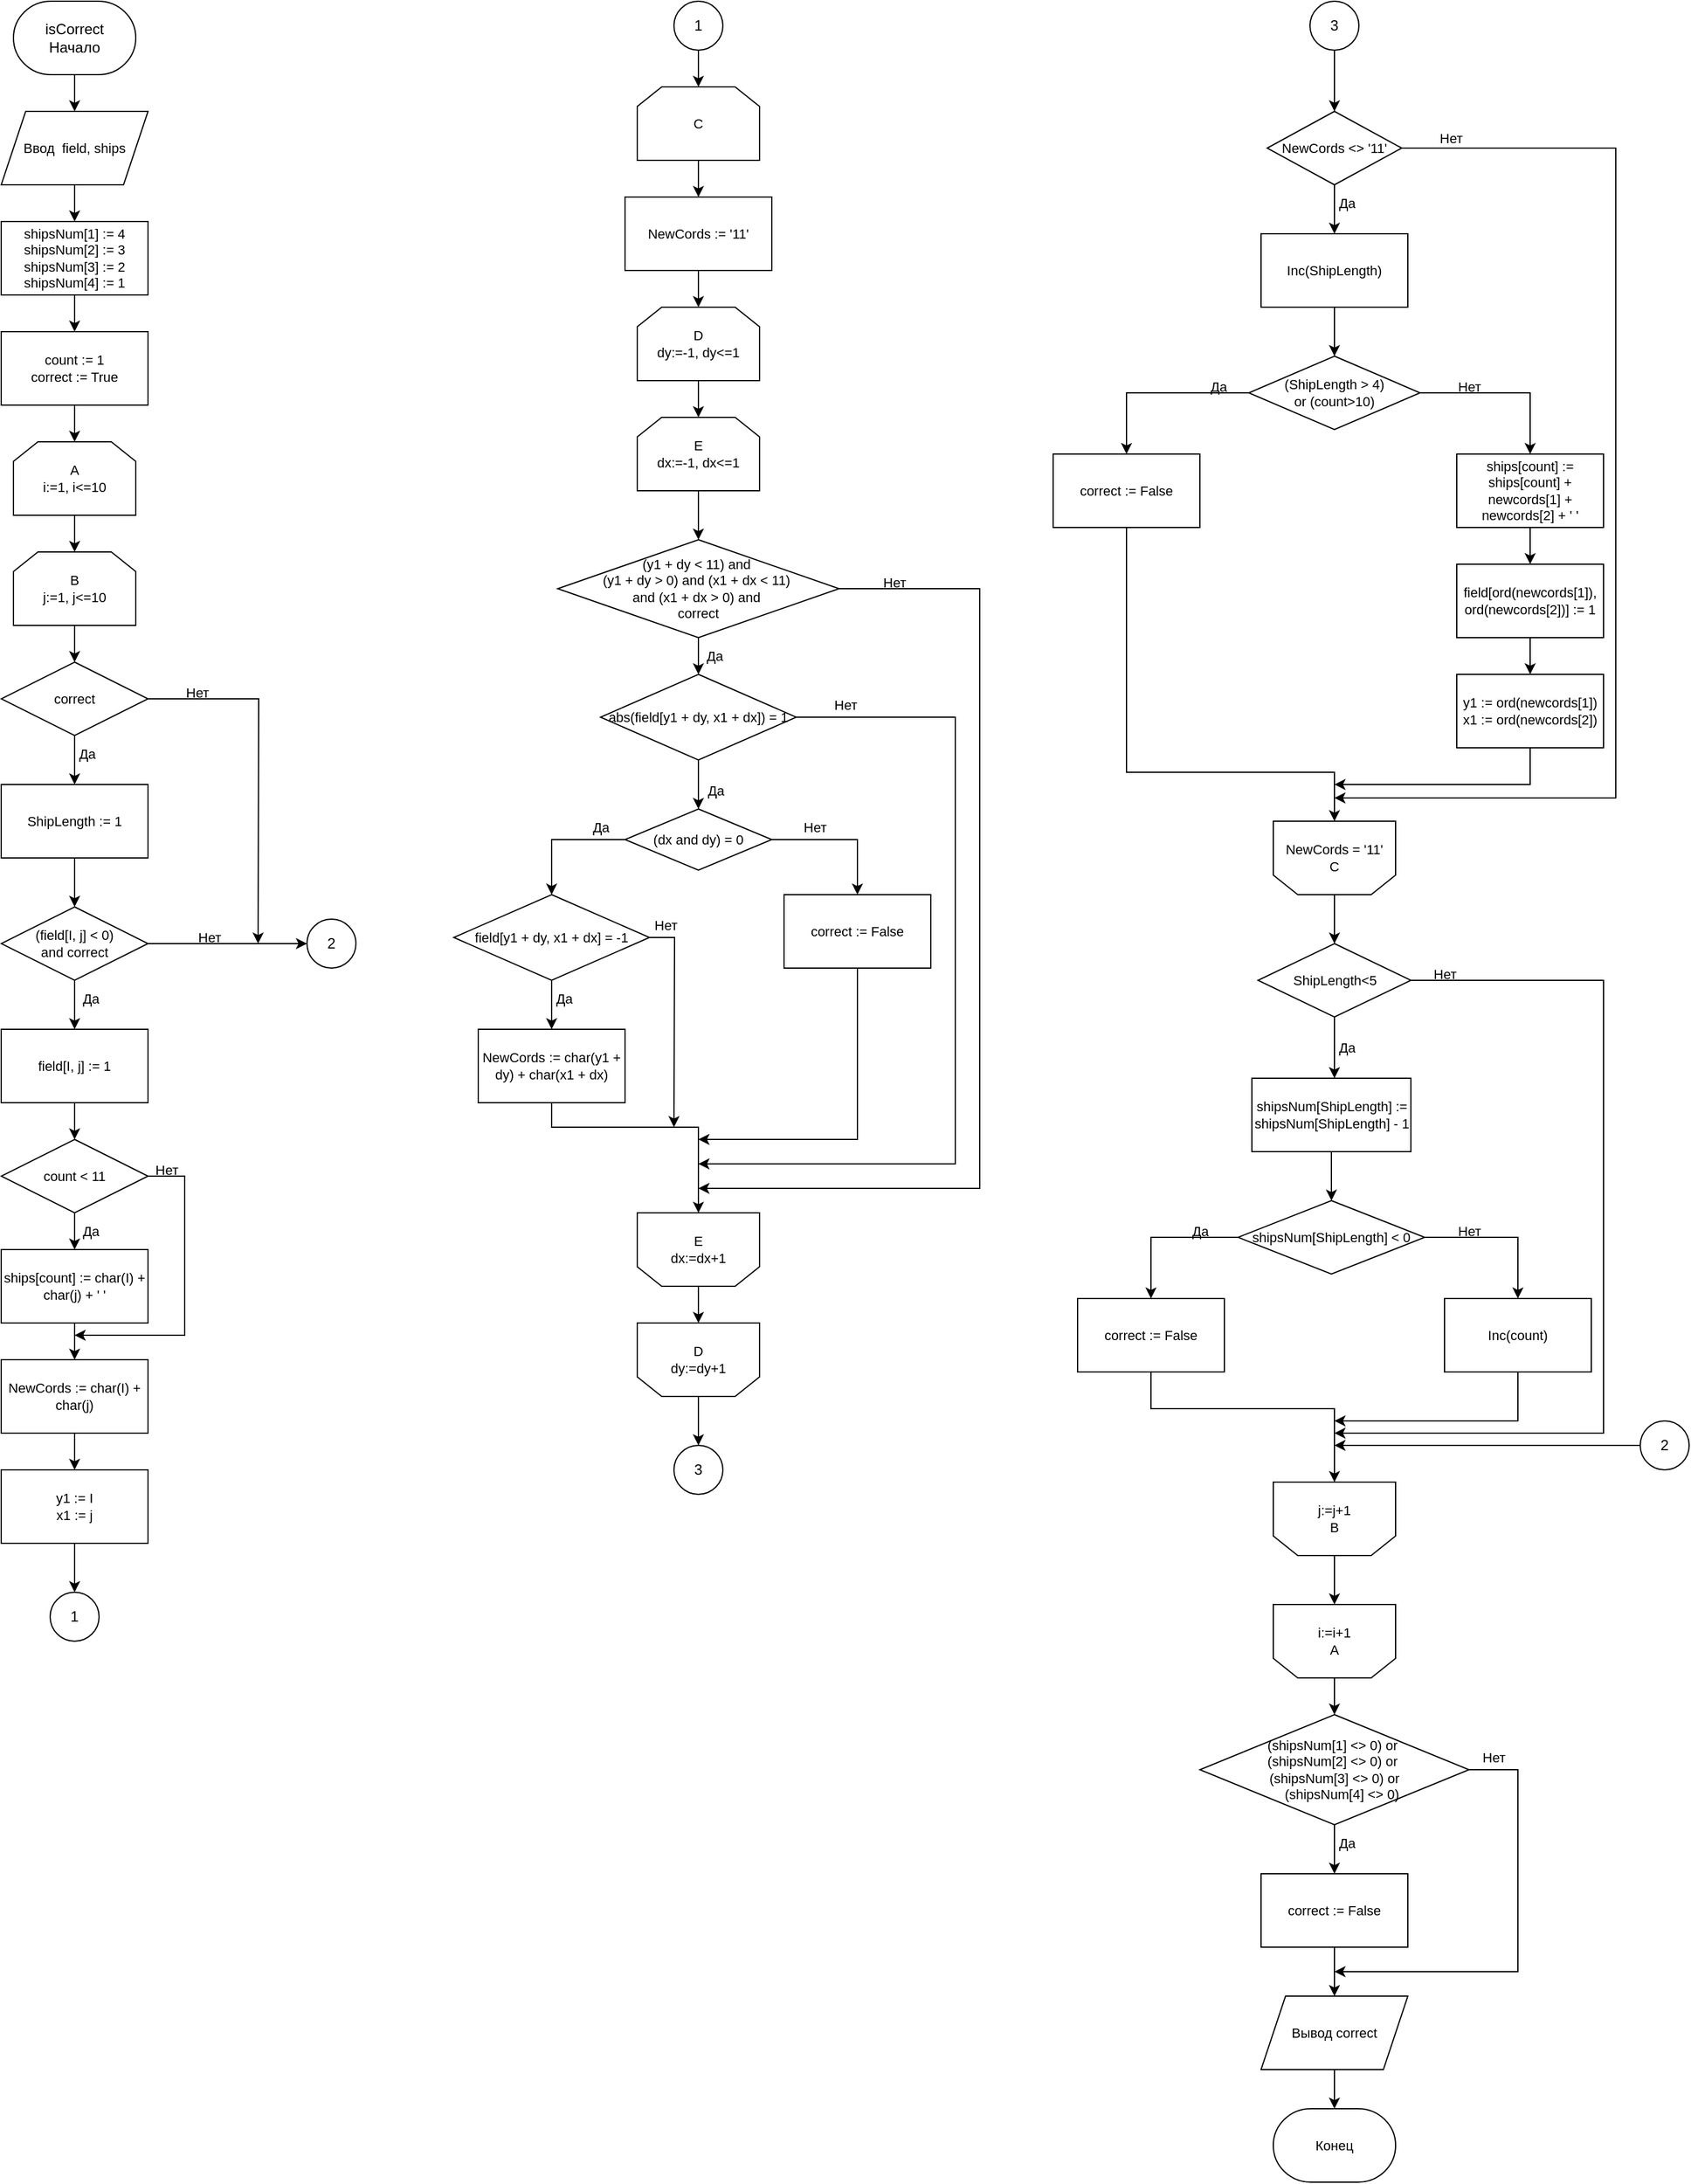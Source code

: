 <mxfile version="20.6.2" type="device"><diagram id="rBUm_t_RcMSByGAzGWJP" name="Страница 1"><mxGraphModel dx="2308" dy="886" grid="1" gridSize="10" guides="1" tooltips="1" connect="1" arrows="1" fold="1" page="1" pageScale="1" pageWidth="827" pageHeight="1169" math="0" shadow="0"><root><mxCell id="0"/><mxCell id="1" parent="0"/><mxCell id="q-svdwVFFW1tvi7sp0pU-3" value="" style="edgeStyle=orthogonalEdgeStyle;rounded=0;orthogonalLoop=1;jettySize=auto;html=1;fontSize=11;" parent="1" source="q-svdwVFFW1tvi7sp0pU-1" target="q-svdwVFFW1tvi7sp0pU-2" edge="1"><mxGeometry relative="1" as="geometry"/></mxCell><mxCell id="q-svdwVFFW1tvi7sp0pU-1" value="isCorrect&lt;br&gt;Начало" style="strokeWidth=1;html=1;shape=mxgraph.flowchart.terminator;whiteSpace=wrap;" parent="1" vertex="1"><mxGeometry x="-100" y="40" width="100" height="60" as="geometry"/></mxCell><mxCell id="q-svdwVFFW1tvi7sp0pU-5" value="" style="edgeStyle=orthogonalEdgeStyle;rounded=0;orthogonalLoop=1;jettySize=auto;html=1;fontSize=11;" parent="1" source="q-svdwVFFW1tvi7sp0pU-2" target="q-svdwVFFW1tvi7sp0pU-4" edge="1"><mxGeometry relative="1" as="geometry"/></mxCell><mxCell id="q-svdwVFFW1tvi7sp0pU-2" value="Ввод&amp;nbsp; field, ships" style="shape=parallelogram;perimeter=parallelogramPerimeter;whiteSpace=wrap;html=1;fixedSize=1;strokeWidth=1;fontSize=11;" parent="1" vertex="1"><mxGeometry x="-110" y="130" width="120" height="60" as="geometry"/></mxCell><mxCell id="q-svdwVFFW1tvi7sp0pU-7" value="" style="edgeStyle=orthogonalEdgeStyle;rounded=0;orthogonalLoop=1;jettySize=auto;html=1;fontSize=11;" parent="1" source="q-svdwVFFW1tvi7sp0pU-4" target="q-svdwVFFW1tvi7sp0pU-6" edge="1"><mxGeometry relative="1" as="geometry"/></mxCell><mxCell id="q-svdwVFFW1tvi7sp0pU-4" value="&lt;div&gt;shipsNum[1] := 4&lt;/div&gt;&lt;div&gt;&lt;span style=&quot;background-color: initial;&quot;&gt;shipsNum[2] := 3&lt;/span&gt;&lt;/div&gt;&lt;div&gt;&lt;span style=&quot;background-color: initial;&quot;&gt;shipsNum[3] := 2&lt;/span&gt;&lt;/div&gt;&lt;div&gt;&lt;span style=&quot;background-color: initial;&quot;&gt;shipsNum[4] := 1&lt;/span&gt;&lt;/div&gt;" style="whiteSpace=wrap;html=1;fontSize=11;strokeWidth=1;" parent="1" vertex="1"><mxGeometry x="-110" y="220" width="120" height="60" as="geometry"/></mxCell><mxCell id="q-svdwVFFW1tvi7sp0pU-9" value="" style="edgeStyle=orthogonalEdgeStyle;rounded=0;orthogonalLoop=1;jettySize=auto;html=1;fontSize=11;" parent="1" source="q-svdwVFFW1tvi7sp0pU-6" target="q-svdwVFFW1tvi7sp0pU-8" edge="1"><mxGeometry relative="1" as="geometry"/></mxCell><mxCell id="q-svdwVFFW1tvi7sp0pU-6" value="&lt;div&gt;count := 1&lt;/div&gt;&lt;div&gt;&lt;span style=&quot;background-color: initial;&quot;&gt;correct := True&lt;/span&gt;&lt;/div&gt;" style="whiteSpace=wrap;html=1;fontSize=11;strokeWidth=1;" parent="1" vertex="1"><mxGeometry x="-110" y="310" width="120" height="60" as="geometry"/></mxCell><mxCell id="q-svdwVFFW1tvi7sp0pU-11" value="" style="edgeStyle=orthogonalEdgeStyle;rounded=0;orthogonalLoop=1;jettySize=auto;html=1;fontSize=11;" parent="1" source="q-svdwVFFW1tvi7sp0pU-8" target="q-svdwVFFW1tvi7sp0pU-10" edge="1"><mxGeometry relative="1" as="geometry"/></mxCell><mxCell id="q-svdwVFFW1tvi7sp0pU-8" value="A&lt;br&gt;i:=1, i&amp;lt;=10" style="shape=loopLimit;whiteSpace=wrap;html=1;strokeWidth=1;fontSize=11;" parent="1" vertex="1"><mxGeometry x="-100" y="400" width="100" height="60" as="geometry"/></mxCell><mxCell id="q-svdwVFFW1tvi7sp0pU-13" value="" style="edgeStyle=orthogonalEdgeStyle;rounded=0;orthogonalLoop=1;jettySize=auto;html=1;fontSize=11;" parent="1" source="q-svdwVFFW1tvi7sp0pU-10" target="q-svdwVFFW1tvi7sp0pU-12" edge="1"><mxGeometry relative="1" as="geometry"/></mxCell><mxCell id="q-svdwVFFW1tvi7sp0pU-10" value="B&lt;br&gt;j:=1, j&amp;lt;=10" style="shape=loopLimit;whiteSpace=wrap;html=1;strokeWidth=1;fontSize=11;" parent="1" vertex="1"><mxGeometry x="-100" y="490" width="100" height="60" as="geometry"/></mxCell><mxCell id="q-svdwVFFW1tvi7sp0pU-15" value="" style="edgeStyle=orthogonalEdgeStyle;rounded=0;orthogonalLoop=1;jettySize=auto;html=1;fontSize=11;" parent="1" source="q-svdwVFFW1tvi7sp0pU-12" target="q-svdwVFFW1tvi7sp0pU-14" edge="1"><mxGeometry relative="1" as="geometry"/></mxCell><mxCell id="In3ZEFBb7kiDHy2SlkMH-11" style="edgeStyle=orthogonalEdgeStyle;rounded=0;orthogonalLoop=1;jettySize=auto;html=1;exitX=1;exitY=0.5;exitDx=0;exitDy=0;" parent="1" source="q-svdwVFFW1tvi7sp0pU-12" edge="1"><mxGeometry relative="1" as="geometry"><mxPoint x="100" y="810" as="targetPoint"/></mxGeometry></mxCell><mxCell id="q-svdwVFFW1tvi7sp0pU-12" value="correct" style="rhombus;whiteSpace=wrap;html=1;fontSize=11;strokeWidth=1;" parent="1" vertex="1"><mxGeometry x="-110" y="580" width="120" height="60" as="geometry"/></mxCell><mxCell id="q-svdwVFFW1tvi7sp0pU-18" value="" style="edgeStyle=orthogonalEdgeStyle;rounded=0;orthogonalLoop=1;jettySize=auto;html=1;fontSize=11;" parent="1" source="q-svdwVFFW1tvi7sp0pU-14" target="q-svdwVFFW1tvi7sp0pU-17" edge="1"><mxGeometry relative="1" as="geometry"/></mxCell><mxCell id="q-svdwVFFW1tvi7sp0pU-14" value="ShipLength := 1" style="whiteSpace=wrap;html=1;fontSize=11;strokeWidth=1;" parent="1" vertex="1"><mxGeometry x="-110" y="680" width="120" height="60" as="geometry"/></mxCell><mxCell id="q-svdwVFFW1tvi7sp0pU-16" value="Да" style="text;html=1;align=center;verticalAlign=middle;resizable=0;points=[];autosize=1;strokeColor=none;fillColor=none;fontSize=11;" parent="1" vertex="1"><mxGeometry x="-60" y="640" width="40" height="30" as="geometry"/></mxCell><mxCell id="q-svdwVFFW1tvi7sp0pU-20" value="" style="edgeStyle=orthogonalEdgeStyle;rounded=0;orthogonalLoop=1;jettySize=auto;html=1;fontSize=11;" parent="1" source="q-svdwVFFW1tvi7sp0pU-17" target="q-svdwVFFW1tvi7sp0pU-19" edge="1"><mxGeometry relative="1" as="geometry"/></mxCell><mxCell id="In3ZEFBb7kiDHy2SlkMH-10" style="edgeStyle=orthogonalEdgeStyle;rounded=0;orthogonalLoop=1;jettySize=auto;html=1;exitX=1;exitY=0.5;exitDx=0;exitDy=0;" parent="1" source="q-svdwVFFW1tvi7sp0pU-17" target="In3ZEFBb7kiDHy2SlkMH-8" edge="1"><mxGeometry relative="1" as="geometry"/></mxCell><mxCell id="q-svdwVFFW1tvi7sp0pU-17" value="(field[I, j] &amp;lt; 0) &lt;br&gt;and correct" style="rhombus;whiteSpace=wrap;html=1;fontSize=11;strokeWidth=1;" parent="1" vertex="1"><mxGeometry x="-110" y="780" width="120" height="60" as="geometry"/></mxCell><mxCell id="q-svdwVFFW1tvi7sp0pU-23" value="" style="edgeStyle=orthogonalEdgeStyle;rounded=0;orthogonalLoop=1;jettySize=auto;html=1;fontSize=11;" parent="1" source="q-svdwVFFW1tvi7sp0pU-19" target="q-svdwVFFW1tvi7sp0pU-22" edge="1"><mxGeometry relative="1" as="geometry"/></mxCell><mxCell id="q-svdwVFFW1tvi7sp0pU-19" value="field[I, j] := 1" style="whiteSpace=wrap;html=1;fontSize=11;strokeWidth=1;" parent="1" vertex="1"><mxGeometry x="-110" y="880" width="120" height="60" as="geometry"/></mxCell><mxCell id="q-svdwVFFW1tvi7sp0pU-21" value="Да" style="text;html=1;align=center;verticalAlign=middle;resizable=0;points=[];autosize=1;strokeColor=none;fillColor=none;fontSize=11;" parent="1" vertex="1"><mxGeometry x="-57" y="840" width="40" height="30" as="geometry"/></mxCell><mxCell id="q-svdwVFFW1tvi7sp0pU-25" value="" style="edgeStyle=orthogonalEdgeStyle;rounded=0;orthogonalLoop=1;jettySize=auto;html=1;fontSize=11;" parent="1" source="q-svdwVFFW1tvi7sp0pU-22" target="q-svdwVFFW1tvi7sp0pU-24" edge="1"><mxGeometry relative="1" as="geometry"/></mxCell><mxCell id="q-svdwVFFW1tvi7sp0pU-114" style="edgeStyle=orthogonalEdgeStyle;rounded=0;orthogonalLoop=1;jettySize=auto;html=1;fontSize=11;" parent="1" source="q-svdwVFFW1tvi7sp0pU-22" edge="1"><mxGeometry relative="1" as="geometry"><mxPoint x="-50" y="1130" as="targetPoint"/><Array as="points"><mxPoint x="40" y="1000"/><mxPoint x="40" y="1130"/></Array></mxGeometry></mxCell><mxCell id="q-svdwVFFW1tvi7sp0pU-22" value="count &amp;lt; 11" style="rhombus;whiteSpace=wrap;html=1;fontSize=11;strokeWidth=1;" parent="1" vertex="1"><mxGeometry x="-110" y="970" width="120" height="60" as="geometry"/></mxCell><mxCell id="q-svdwVFFW1tvi7sp0pU-27" value="" style="edgeStyle=orthogonalEdgeStyle;rounded=0;orthogonalLoop=1;jettySize=auto;html=1;fontSize=11;" parent="1" source="q-svdwVFFW1tvi7sp0pU-24" target="q-svdwVFFW1tvi7sp0pU-26" edge="1"><mxGeometry relative="1" as="geometry"/></mxCell><mxCell id="q-svdwVFFW1tvi7sp0pU-24" value="ships[count] := char(I) + char(j) + ' '" style="whiteSpace=wrap;html=1;fontSize=11;strokeWidth=1;" parent="1" vertex="1"><mxGeometry x="-110" y="1060" width="120" height="60" as="geometry"/></mxCell><mxCell id="q-svdwVFFW1tvi7sp0pU-29" value="" style="edgeStyle=orthogonalEdgeStyle;rounded=0;orthogonalLoop=1;jettySize=auto;html=1;fontSize=11;" parent="1" source="q-svdwVFFW1tvi7sp0pU-26" target="q-svdwVFFW1tvi7sp0pU-28" edge="1"><mxGeometry relative="1" as="geometry"/></mxCell><mxCell id="q-svdwVFFW1tvi7sp0pU-26" value="NewCords := char(I) + char(j)" style="whiteSpace=wrap;html=1;fontSize=11;strokeWidth=1;" parent="1" vertex="1"><mxGeometry x="-110" y="1150" width="120" height="60" as="geometry"/></mxCell><mxCell id="n0dtR4QzLRn-6BauGNix-2" value="" style="edgeStyle=orthogonalEdgeStyle;rounded=0;orthogonalLoop=1;jettySize=auto;html=1;" edge="1" parent="1" source="q-svdwVFFW1tvi7sp0pU-28" target="n0dtR4QzLRn-6BauGNix-1"><mxGeometry relative="1" as="geometry"/></mxCell><mxCell id="q-svdwVFFW1tvi7sp0pU-28" value="&lt;div&gt;y1 := I&lt;/div&gt;&lt;div&gt;&lt;span style=&quot;background-color: initial;&quot;&gt;x1 := j&lt;/span&gt;&lt;/div&gt;" style="whiteSpace=wrap;html=1;fontSize=11;strokeWidth=1;" parent="1" vertex="1"><mxGeometry x="-110" y="1240" width="120" height="60" as="geometry"/></mxCell><mxCell id="q-svdwVFFW1tvi7sp0pU-30" value="Да" style="text;html=1;align=center;verticalAlign=middle;resizable=0;points=[];autosize=1;strokeColor=none;fillColor=none;fontSize=11;" parent="1" vertex="1"><mxGeometry x="-57" y="1030" width="40" height="30" as="geometry"/></mxCell><mxCell id="q-svdwVFFW1tvi7sp0pU-34" value="" style="edgeStyle=orthogonalEdgeStyle;rounded=0;orthogonalLoop=1;jettySize=auto;html=1;fontSize=11;" parent="1" source="q-svdwVFFW1tvi7sp0pU-31" target="q-svdwVFFW1tvi7sp0pU-33" edge="1"><mxGeometry relative="1" as="geometry"/></mxCell><mxCell id="q-svdwVFFW1tvi7sp0pU-31" value="С&lt;br&gt;" style="shape=loopLimit;whiteSpace=wrap;html=1;strokeWidth=1;fontSize=11;" parent="1" vertex="1"><mxGeometry x="410" y="110" width="100" height="60" as="geometry"/></mxCell><mxCell id="q-svdwVFFW1tvi7sp0pU-37" value="" style="edgeStyle=orthogonalEdgeStyle;rounded=0;orthogonalLoop=1;jettySize=auto;html=1;fontSize=11;" parent="1" source="q-svdwVFFW1tvi7sp0pU-33" target="q-svdwVFFW1tvi7sp0pU-35" edge="1"><mxGeometry relative="1" as="geometry"/></mxCell><mxCell id="q-svdwVFFW1tvi7sp0pU-33" value="NewCords := '11'" style="whiteSpace=wrap;html=1;fontSize=11;strokeWidth=1;" parent="1" vertex="1"><mxGeometry x="400" y="200" width="120" height="60" as="geometry"/></mxCell><mxCell id="q-svdwVFFW1tvi7sp0pU-38" value="" style="edgeStyle=orthogonalEdgeStyle;rounded=0;orthogonalLoop=1;jettySize=auto;html=1;fontSize=11;" parent="1" source="q-svdwVFFW1tvi7sp0pU-35" target="q-svdwVFFW1tvi7sp0pU-36" edge="1"><mxGeometry relative="1" as="geometry"/></mxCell><mxCell id="q-svdwVFFW1tvi7sp0pU-35" value="D&lt;br&gt;dy:=-1, dy&amp;lt;=1" style="shape=loopLimit;whiteSpace=wrap;html=1;strokeWidth=1;fontSize=11;" parent="1" vertex="1"><mxGeometry x="410" y="290" width="100" height="60" as="geometry"/></mxCell><mxCell id="q-svdwVFFW1tvi7sp0pU-40" value="" style="edgeStyle=orthogonalEdgeStyle;rounded=0;orthogonalLoop=1;jettySize=auto;html=1;fontSize=11;" parent="1" source="q-svdwVFFW1tvi7sp0pU-36" target="q-svdwVFFW1tvi7sp0pU-39" edge="1"><mxGeometry relative="1" as="geometry"/></mxCell><mxCell id="q-svdwVFFW1tvi7sp0pU-36" value="E&lt;br&gt;dx:=-1, dx&amp;lt;=1" style="shape=loopLimit;whiteSpace=wrap;html=1;strokeWidth=1;fontSize=11;" parent="1" vertex="1"><mxGeometry x="410" y="380" width="100" height="60" as="geometry"/></mxCell><mxCell id="q-svdwVFFW1tvi7sp0pU-42" value="" style="edgeStyle=orthogonalEdgeStyle;rounded=0;orthogonalLoop=1;jettySize=auto;html=1;fontSize=11;" parent="1" source="q-svdwVFFW1tvi7sp0pU-39" target="q-svdwVFFW1tvi7sp0pU-41" edge="1"><mxGeometry relative="1" as="geometry"/></mxCell><mxCell id="q-svdwVFFW1tvi7sp0pU-87" style="edgeStyle=orthogonalEdgeStyle;rounded=0;orthogonalLoop=1;jettySize=auto;html=1;exitX=1;exitY=0.5;exitDx=0;exitDy=0;fontSize=11;" parent="1" source="q-svdwVFFW1tvi7sp0pU-39" edge="1"><mxGeometry relative="1" as="geometry"><mxPoint x="460" y="1010" as="targetPoint"/><Array as="points"><mxPoint x="690" y="520"/><mxPoint x="690" y="1010"/></Array></mxGeometry></mxCell><mxCell id="q-svdwVFFW1tvi7sp0pU-39" value="&lt;div&gt;(y1 + dy &amp;lt; 11) and&amp;nbsp;&lt;/div&gt;&lt;div&gt;(y1 + dy &amp;gt; 0) and (x1 + dx &amp;lt; 11)&amp;nbsp;&lt;/div&gt;&lt;div&gt;and&amp;nbsp;&lt;span style=&quot;background-color: initial;&quot;&gt;(x1 + dx &amp;gt; 0) and&amp;nbsp;&lt;/span&gt;&lt;/div&gt;&lt;div&gt;correct&lt;/div&gt;" style="rhombus;whiteSpace=wrap;html=1;fontSize=11;strokeWidth=1;" parent="1" vertex="1"><mxGeometry x="345" y="480" width="230" height="80" as="geometry"/></mxCell><mxCell id="q-svdwVFFW1tvi7sp0pU-45" style="edgeStyle=orthogonalEdgeStyle;rounded=0;orthogonalLoop=1;jettySize=auto;html=1;exitX=0.5;exitY=1;exitDx=0;exitDy=0;entryX=0.5;entryY=0;entryDx=0;entryDy=0;fontSize=11;" parent="1" source="q-svdwVFFW1tvi7sp0pU-41" target="q-svdwVFFW1tvi7sp0pU-44" edge="1"><mxGeometry relative="1" as="geometry"/></mxCell><mxCell id="q-svdwVFFW1tvi7sp0pU-85" style="edgeStyle=orthogonalEdgeStyle;rounded=0;orthogonalLoop=1;jettySize=auto;html=1;exitX=1;exitY=0.5;exitDx=0;exitDy=0;fontSize=11;" parent="1" source="q-svdwVFFW1tvi7sp0pU-41" edge="1"><mxGeometry relative="1" as="geometry"><mxPoint x="460" y="990" as="targetPoint"/><Array as="points"><mxPoint x="670" y="625"/><mxPoint x="670" y="990"/></Array></mxGeometry></mxCell><mxCell id="q-svdwVFFW1tvi7sp0pU-41" value="abs(field[y1 + dy, x1 + dx])&amp;nbsp;= 1" style="rhombus;whiteSpace=wrap;html=1;fontSize=11;strokeWidth=1;" parent="1" vertex="1"><mxGeometry x="380" y="590" width="160" height="70" as="geometry"/></mxCell><mxCell id="q-svdwVFFW1tvi7sp0pU-43" value="Да" style="text;html=1;align=center;verticalAlign=middle;resizable=0;points=[];autosize=1;strokeColor=none;fillColor=none;fontSize=11;" parent="1" vertex="1"><mxGeometry x="453" y="560" width="40" height="30" as="geometry"/></mxCell><mxCell id="q-svdwVFFW1tvi7sp0pU-50" style="edgeStyle=orthogonalEdgeStyle;rounded=0;orthogonalLoop=1;jettySize=auto;html=1;exitX=0;exitY=0.5;exitDx=0;exitDy=0;entryX=0.5;entryY=0;entryDx=0;entryDy=0;fontSize=11;" parent="1" source="q-svdwVFFW1tvi7sp0pU-44" target="q-svdwVFFW1tvi7sp0pU-49" edge="1"><mxGeometry relative="1" as="geometry"/></mxCell><mxCell id="q-svdwVFFW1tvi7sp0pU-55" value="" style="edgeStyle=orthogonalEdgeStyle;rounded=0;orthogonalLoop=1;jettySize=auto;html=1;fontSize=11;" parent="1" source="q-svdwVFFW1tvi7sp0pU-44" target="q-svdwVFFW1tvi7sp0pU-54" edge="1"><mxGeometry relative="1" as="geometry"/></mxCell><mxCell id="q-svdwVFFW1tvi7sp0pU-44" value="(dx and dy) = 0" style="rhombus;whiteSpace=wrap;html=1;fontSize=11;strokeWidth=1;" parent="1" vertex="1"><mxGeometry x="400" y="700" width="120" height="50" as="geometry"/></mxCell><mxCell id="q-svdwVFFW1tvi7sp0pU-46" value="Да" style="text;html=1;align=center;verticalAlign=middle;resizable=0;points=[];autosize=1;strokeColor=none;fillColor=none;fontSize=11;" parent="1" vertex="1"><mxGeometry x="454" y="670" width="40" height="30" as="geometry"/></mxCell><mxCell id="q-svdwVFFW1tvi7sp0pU-53" value="" style="edgeStyle=orthogonalEdgeStyle;rounded=0;orthogonalLoop=1;jettySize=auto;html=1;fontSize=11;" parent="1" source="q-svdwVFFW1tvi7sp0pU-49" target="q-svdwVFFW1tvi7sp0pU-52" edge="1"><mxGeometry relative="1" as="geometry"/></mxCell><mxCell id="q-svdwVFFW1tvi7sp0pU-63" style="edgeStyle=orthogonalEdgeStyle;rounded=0;orthogonalLoop=1;jettySize=auto;html=1;exitX=1;exitY=0.5;exitDx=0;exitDy=0;fontSize=11;" parent="1" source="q-svdwVFFW1tvi7sp0pU-49" edge="1"><mxGeometry relative="1" as="geometry"><mxPoint x="440" y="960" as="targetPoint"/></mxGeometry></mxCell><mxCell id="q-svdwVFFW1tvi7sp0pU-49" value="field[y1 + dy, x1 + dx] = -1" style="rhombus;whiteSpace=wrap;html=1;fontSize=11;strokeWidth=1;" parent="1" vertex="1"><mxGeometry x="260" y="770" width="160" height="70" as="geometry"/></mxCell><mxCell id="q-svdwVFFW1tvi7sp0pU-51" value="Да" style="text;html=1;align=center;verticalAlign=middle;resizable=0;points=[];autosize=1;strokeColor=none;fillColor=none;fontSize=11;" parent="1" vertex="1"><mxGeometry x="360" y="700" width="40" height="30" as="geometry"/></mxCell><mxCell id="q-svdwVFFW1tvi7sp0pU-61" style="edgeStyle=orthogonalEdgeStyle;rounded=0;orthogonalLoop=1;jettySize=auto;html=1;exitX=0.5;exitY=1;exitDx=0;exitDy=0;fontSize=11;" parent="1" source="q-svdwVFFW1tvi7sp0pU-52" target="q-svdwVFFW1tvi7sp0pU-59" edge="1"><mxGeometry relative="1" as="geometry"><Array as="points"><mxPoint x="340" y="960"/><mxPoint x="460" y="960"/></Array></mxGeometry></mxCell><mxCell id="q-svdwVFFW1tvi7sp0pU-52" value="NewCords := char(y1 + dy) + char(x1 + dx)" style="whiteSpace=wrap;html=1;fontSize=11;strokeWidth=1;" parent="1" vertex="1"><mxGeometry x="280" y="880" width="120" height="60" as="geometry"/></mxCell><mxCell id="q-svdwVFFW1tvi7sp0pU-66" style="edgeStyle=orthogonalEdgeStyle;rounded=0;orthogonalLoop=1;jettySize=auto;html=1;fontSize=11;" parent="1" source="q-svdwVFFW1tvi7sp0pU-54" edge="1"><mxGeometry relative="1" as="geometry"><mxPoint x="460" y="970" as="targetPoint"/><Array as="points"><mxPoint x="590" y="970"/></Array></mxGeometry></mxCell><mxCell id="q-svdwVFFW1tvi7sp0pU-54" value="correct := False" style="whiteSpace=wrap;html=1;fontSize=11;strokeWidth=1;" parent="1" vertex="1"><mxGeometry x="530" y="770" width="120" height="60" as="geometry"/></mxCell><mxCell id="q-svdwVFFW1tvi7sp0pU-56" value="Нет" style="text;html=1;align=center;verticalAlign=middle;resizable=0;points=[];autosize=1;strokeColor=none;fillColor=none;fontSize=11;" parent="1" vertex="1"><mxGeometry x="535" y="700" width="40" height="30" as="geometry"/></mxCell><mxCell id="In3ZEFBb7kiDHy2SlkMH-4" value="" style="edgeStyle=orthogonalEdgeStyle;rounded=0;orthogonalLoop=1;jettySize=auto;html=1;" parent="1" source="q-svdwVFFW1tvi7sp0pU-58" target="In3ZEFBb7kiDHy2SlkMH-3" edge="1"><mxGeometry relative="1" as="geometry"/></mxCell><mxCell id="q-svdwVFFW1tvi7sp0pU-58" value="D&lt;br&gt;dy:=dy+1" style="shape=loopLimit;whiteSpace=wrap;html=1;strokeWidth=1;fontSize=11;flipV=1;" parent="1" vertex="1"><mxGeometry x="410" y="1120" width="100" height="60" as="geometry"/></mxCell><mxCell id="q-svdwVFFW1tvi7sp0pU-60" value="" style="edgeStyle=orthogonalEdgeStyle;rounded=0;orthogonalLoop=1;jettySize=auto;html=1;fontSize=11;" parent="1" source="q-svdwVFFW1tvi7sp0pU-59" target="q-svdwVFFW1tvi7sp0pU-58" edge="1"><mxGeometry relative="1" as="geometry"/></mxCell><mxCell id="q-svdwVFFW1tvi7sp0pU-59" value="E&lt;br&gt;dx:=dx+1" style="shape=loopLimit;whiteSpace=wrap;html=1;strokeWidth=1;fontSize=11;flipV=1;" parent="1" vertex="1"><mxGeometry x="410" y="1030" width="100" height="60" as="geometry"/></mxCell><mxCell id="q-svdwVFFW1tvi7sp0pU-62" value="Да" style="text;html=1;align=center;verticalAlign=middle;resizable=0;points=[];autosize=1;strokeColor=none;fillColor=none;fontSize=11;" parent="1" vertex="1"><mxGeometry x="330" y="840" width="40" height="30" as="geometry"/></mxCell><mxCell id="q-svdwVFFW1tvi7sp0pU-64" value="Нет" style="text;html=1;align=center;verticalAlign=middle;resizable=0;points=[];autosize=1;strokeColor=none;fillColor=none;fontSize=11;" parent="1" vertex="1"><mxGeometry x="413" y="780" width="40" height="30" as="geometry"/></mxCell><mxCell id="q-svdwVFFW1tvi7sp0pU-70" value="" style="edgeStyle=orthogonalEdgeStyle;rounded=0;orthogonalLoop=1;jettySize=auto;html=1;fontSize=11;" parent="1" source="q-svdwVFFW1tvi7sp0pU-67" target="q-svdwVFFW1tvi7sp0pU-69" edge="1"><mxGeometry relative="1" as="geometry"/></mxCell><mxCell id="q-svdwVFFW1tvi7sp0pU-136" style="edgeStyle=orthogonalEdgeStyle;rounded=0;orthogonalLoop=1;jettySize=auto;html=1;exitX=1;exitY=0.5;exitDx=0;exitDy=0;fontSize=11;" parent="1" source="q-svdwVFFW1tvi7sp0pU-67" edge="1"><mxGeometry relative="1" as="geometry"><mxPoint x="980" y="691" as="targetPoint"/><Array as="points"><mxPoint x="1210" y="160"/><mxPoint x="1210" y="691"/></Array></mxGeometry></mxCell><mxCell id="q-svdwVFFW1tvi7sp0pU-67" value="NewCords &amp;lt;&amp;gt; '11'" style="rhombus;whiteSpace=wrap;html=1;fontSize=11;strokeWidth=1;" parent="1" vertex="1"><mxGeometry x="925" y="130" width="110" height="60" as="geometry"/></mxCell><mxCell id="q-svdwVFFW1tvi7sp0pU-73" value="" style="edgeStyle=orthogonalEdgeStyle;rounded=0;orthogonalLoop=1;jettySize=auto;html=1;fontSize=11;" parent="1" source="q-svdwVFFW1tvi7sp0pU-69" target="q-svdwVFFW1tvi7sp0pU-72" edge="1"><mxGeometry relative="1" as="geometry"/></mxCell><mxCell id="q-svdwVFFW1tvi7sp0pU-69" value="Inc(ShipLength)" style="whiteSpace=wrap;html=1;fontSize=11;strokeWidth=1;" parent="1" vertex="1"><mxGeometry x="920" y="230" width="120" height="60" as="geometry"/></mxCell><mxCell id="q-svdwVFFW1tvi7sp0pU-71" value="Да" style="text;html=1;align=center;verticalAlign=middle;resizable=0;points=[];autosize=1;strokeColor=none;fillColor=none;fontSize=11;" parent="1" vertex="1"><mxGeometry x="970" y="190" width="40" height="30" as="geometry"/></mxCell><mxCell id="q-svdwVFFW1tvi7sp0pU-75" value="" style="edgeStyle=orthogonalEdgeStyle;rounded=0;orthogonalLoop=1;jettySize=auto;html=1;fontSize=11;" parent="1" source="q-svdwVFFW1tvi7sp0pU-72" target="q-svdwVFFW1tvi7sp0pU-74" edge="1"><mxGeometry relative="1" as="geometry"/></mxCell><mxCell id="q-svdwVFFW1tvi7sp0pU-78" value="" style="edgeStyle=orthogonalEdgeStyle;rounded=0;orthogonalLoop=1;jettySize=auto;html=1;fontSize=11;" parent="1" source="q-svdwVFFW1tvi7sp0pU-72" target="q-svdwVFFW1tvi7sp0pU-77" edge="1"><mxGeometry relative="1" as="geometry"/></mxCell><mxCell id="q-svdwVFFW1tvi7sp0pU-72" value="(ShipLength &amp;gt; 4) &lt;br&gt;or (count&amp;gt;10)" style="rhombus;whiteSpace=wrap;html=1;fontSize=11;strokeWidth=1;" parent="1" vertex="1"><mxGeometry x="910" y="330" width="140" height="60" as="geometry"/></mxCell><mxCell id="q-svdwVFFW1tvi7sp0pU-91" style="edgeStyle=orthogonalEdgeStyle;rounded=0;orthogonalLoop=1;jettySize=auto;html=1;exitX=0.5;exitY=1;exitDx=0;exitDy=0;fontSize=11;entryX=0.5;entryY=0;entryDx=0;entryDy=0;" parent="1" source="q-svdwVFFW1tvi7sp0pU-74" target="q-svdwVFFW1tvi7sp0pU-89" edge="1"><mxGeometry relative="1" as="geometry"><mxPoint x="980" y="690" as="targetPoint"/><Array as="points"><mxPoint x="810" y="670"/><mxPoint x="980" y="670"/></Array></mxGeometry></mxCell><mxCell id="q-svdwVFFW1tvi7sp0pU-74" value="correct := False" style="whiteSpace=wrap;html=1;fontSize=11;strokeWidth=1;" parent="1" vertex="1"><mxGeometry x="750" y="410" width="120" height="60" as="geometry"/></mxCell><mxCell id="q-svdwVFFW1tvi7sp0pU-76" value="Да" style="text;html=1;align=center;verticalAlign=middle;resizable=0;points=[];autosize=1;strokeColor=none;fillColor=none;fontSize=11;" parent="1" vertex="1"><mxGeometry x="865" y="340" width="40" height="30" as="geometry"/></mxCell><mxCell id="q-svdwVFFW1tvi7sp0pU-80" value="" style="edgeStyle=orthogonalEdgeStyle;rounded=0;orthogonalLoop=1;jettySize=auto;html=1;fontSize=11;" parent="1" source="q-svdwVFFW1tvi7sp0pU-77" target="q-svdwVFFW1tvi7sp0pU-79" edge="1"><mxGeometry relative="1" as="geometry"/></mxCell><mxCell id="q-svdwVFFW1tvi7sp0pU-77" value="ships[count] := ships[count] + newcords[1] + newcords[2] + ' '" style="whiteSpace=wrap;html=1;fontSize=11;strokeWidth=1;" parent="1" vertex="1"><mxGeometry x="1080" y="410" width="120" height="60" as="geometry"/></mxCell><mxCell id="q-svdwVFFW1tvi7sp0pU-84" value="" style="edgeStyle=orthogonalEdgeStyle;rounded=0;orthogonalLoop=1;jettySize=auto;html=1;fontSize=11;" parent="1" source="q-svdwVFFW1tvi7sp0pU-79" target="q-svdwVFFW1tvi7sp0pU-83" edge="1"><mxGeometry relative="1" as="geometry"/></mxCell><mxCell id="q-svdwVFFW1tvi7sp0pU-79" value="field[ord(newcords[1]), ord(newcords[2])] := 1" style="whiteSpace=wrap;html=1;fontSize=11;strokeWidth=1;" parent="1" vertex="1"><mxGeometry x="1080" y="500" width="120" height="60" as="geometry"/></mxCell><mxCell id="q-svdwVFFW1tvi7sp0pU-81" value="Нет" style="text;html=1;align=center;verticalAlign=middle;resizable=0;points=[];autosize=1;strokeColor=none;fillColor=none;fontSize=11;" parent="1" vertex="1"><mxGeometry x="1070" y="340" width="40" height="30" as="geometry"/></mxCell><mxCell id="q-svdwVFFW1tvi7sp0pU-90" style="edgeStyle=orthogonalEdgeStyle;rounded=0;orthogonalLoop=1;jettySize=auto;html=1;exitX=0.5;exitY=1;exitDx=0;exitDy=0;fontSize=11;" parent="1" source="q-svdwVFFW1tvi7sp0pU-83" edge="1"><mxGeometry relative="1" as="geometry"><mxPoint x="980" y="680" as="targetPoint"/><Array as="points"><mxPoint x="1140" y="680"/><mxPoint x="980" y="680"/></Array></mxGeometry></mxCell><mxCell id="q-svdwVFFW1tvi7sp0pU-83" value="&lt;div&gt;y1 := ord(newcords[1])&lt;/div&gt;&lt;div&gt;&lt;span style=&quot;background-color: initial;&quot;&gt;x1 := ord(newcords[2])&lt;/span&gt;&lt;/div&gt;" style="whiteSpace=wrap;html=1;fontSize=11;strokeWidth=1;" parent="1" vertex="1"><mxGeometry x="1080" y="590" width="120" height="60" as="geometry"/></mxCell><mxCell id="q-svdwVFFW1tvi7sp0pU-86" value="Нет" style="text;html=1;align=center;verticalAlign=middle;resizable=0;points=[];autosize=1;strokeColor=none;fillColor=none;fontSize=11;" parent="1" vertex="1"><mxGeometry x="560" y="600" width="40" height="30" as="geometry"/></mxCell><mxCell id="q-svdwVFFW1tvi7sp0pU-88" value="Нет" style="text;html=1;align=center;verticalAlign=middle;resizable=0;points=[];autosize=1;strokeColor=none;fillColor=none;fontSize=11;" parent="1" vertex="1"><mxGeometry x="600" y="500" width="40" height="30" as="geometry"/></mxCell><mxCell id="q-svdwVFFW1tvi7sp0pU-93" value="" style="edgeStyle=orthogonalEdgeStyle;rounded=0;orthogonalLoop=1;jettySize=auto;html=1;fontSize=11;" parent="1" source="q-svdwVFFW1tvi7sp0pU-89" target="q-svdwVFFW1tvi7sp0pU-92" edge="1"><mxGeometry relative="1" as="geometry"/></mxCell><mxCell id="q-svdwVFFW1tvi7sp0pU-89" value="NewCords = '11'&lt;br&gt;С" style="shape=loopLimit;whiteSpace=wrap;html=1;strokeWidth=1;fontSize=11;flipV=1;" parent="1" vertex="1"><mxGeometry x="930" y="710" width="100" height="60" as="geometry"/></mxCell><mxCell id="q-svdwVFFW1tvi7sp0pU-95" value="" style="edgeStyle=orthogonalEdgeStyle;rounded=0;orthogonalLoop=1;jettySize=auto;html=1;fontSize=11;" parent="1" source="q-svdwVFFW1tvi7sp0pU-92" target="q-svdwVFFW1tvi7sp0pU-94" edge="1"><mxGeometry relative="1" as="geometry"/></mxCell><mxCell id="q-svdwVFFW1tvi7sp0pU-112" style="edgeStyle=orthogonalEdgeStyle;rounded=0;orthogonalLoop=1;jettySize=auto;html=1;fontSize=11;" parent="1" source="q-svdwVFFW1tvi7sp0pU-92" edge="1"><mxGeometry relative="1" as="geometry"><mxPoint x="980" y="1210" as="targetPoint"/><Array as="points"><mxPoint x="1200" y="840"/><mxPoint x="1200" y="1210"/></Array></mxGeometry></mxCell><mxCell id="q-svdwVFFW1tvi7sp0pU-92" value="ShipLength&lt;5" style="rhombus;whiteSpace=wrap;html=1;fontSize=11;strokeWidth=1;" parent="1" vertex="1"><mxGeometry x="917.5" y="810" width="125" height="60" as="geometry"/></mxCell><mxCell id="q-svdwVFFW1tvi7sp0pU-94" value="" style="whiteSpace=wrap;html=1;fontSize=11;strokeWidth=1;" parent="1" vertex="1"><mxGeometry x="920" y="920" width="120" height="60" as="geometry"/></mxCell><mxCell id="q-svdwVFFW1tvi7sp0pU-96" value="Да" style="text;html=1;align=center;verticalAlign=middle;resizable=0;points=[];autosize=1;strokeColor=none;fillColor=none;fontSize=11;" parent="1" vertex="1"><mxGeometry x="970" y="880" width="40" height="30" as="geometry"/></mxCell><mxCell id="q-svdwVFFW1tvi7sp0pU-99" value="" style="edgeStyle=orthogonalEdgeStyle;rounded=0;orthogonalLoop=1;jettySize=auto;html=1;fontSize=11;" parent="1" source="q-svdwVFFW1tvi7sp0pU-97" target="q-svdwVFFW1tvi7sp0pU-98" edge="1"><mxGeometry relative="1" as="geometry"/></mxCell><mxCell id="q-svdwVFFW1tvi7sp0pU-97" value="shipsNum[ShipLength] := shipsNum[ShipLength] - 1" style="whiteSpace=wrap;html=1;fontSize=11;strokeWidth=1;" parent="1" vertex="1"><mxGeometry x="912.5" y="920" width="130" height="60" as="geometry"/></mxCell><mxCell id="q-svdwVFFW1tvi7sp0pU-101" value="" style="edgeStyle=orthogonalEdgeStyle;rounded=0;orthogonalLoop=1;jettySize=auto;html=1;fontSize=11;" parent="1" source="q-svdwVFFW1tvi7sp0pU-98" target="q-svdwVFFW1tvi7sp0pU-100" edge="1"><mxGeometry relative="1" as="geometry"/></mxCell><mxCell id="q-svdwVFFW1tvi7sp0pU-104" value="" style="edgeStyle=orthogonalEdgeStyle;rounded=0;orthogonalLoop=1;jettySize=auto;html=1;fontSize=11;" parent="1" source="q-svdwVFFW1tvi7sp0pU-98" target="q-svdwVFFW1tvi7sp0pU-103" edge="1"><mxGeometry relative="1" as="geometry"/></mxCell><mxCell id="q-svdwVFFW1tvi7sp0pU-98" value="shipsNum[ShipLength] &lt; 0" style="rhombus;whiteSpace=wrap;html=1;fontSize=11;strokeWidth=1;" parent="1" vertex="1"><mxGeometry x="901.25" y="1020" width="152.5" height="60" as="geometry"/></mxCell><mxCell id="q-svdwVFFW1tvi7sp0pU-110" style="edgeStyle=orthogonalEdgeStyle;rounded=0;orthogonalLoop=1;jettySize=auto;html=1;fontSize=11;" parent="1" source="q-svdwVFFW1tvi7sp0pU-100" target="q-svdwVFFW1tvi7sp0pU-107" edge="1"><mxGeometry relative="1" as="geometry"><mxPoint x="980" y="1220.0" as="targetPoint"/><Array as="points"><mxPoint x="830" y="1190"/><mxPoint x="980" y="1190"/></Array></mxGeometry></mxCell><mxCell id="q-svdwVFFW1tvi7sp0pU-100" value="correct := False" style="whiteSpace=wrap;html=1;fontSize=11;strokeWidth=1;" parent="1" vertex="1"><mxGeometry x="770" y="1100" width="120" height="60" as="geometry"/></mxCell><mxCell id="q-svdwVFFW1tvi7sp0pU-102" value="Да" style="text;html=1;align=center;verticalAlign=middle;resizable=0;points=[];autosize=1;strokeColor=none;fillColor=none;fontSize=11;" parent="1" vertex="1"><mxGeometry x="850" y="1030" width="40" height="30" as="geometry"/></mxCell><mxCell id="q-svdwVFFW1tvi7sp0pU-109" style="edgeStyle=orthogonalEdgeStyle;rounded=0;orthogonalLoop=1;jettySize=auto;html=1;fontSize=11;" parent="1" source="q-svdwVFFW1tvi7sp0pU-103" edge="1"><mxGeometry relative="1" as="geometry"><mxPoint x="980" y="1200" as="targetPoint"/><Array as="points"><mxPoint x="1130" y="1200"/><mxPoint x="980" y="1200"/></Array></mxGeometry></mxCell><mxCell id="q-svdwVFFW1tvi7sp0pU-103" value="Inc(count)" style="whiteSpace=wrap;html=1;fontSize=11;strokeWidth=1;" parent="1" vertex="1"><mxGeometry x="1070" y="1100" width="120" height="60" as="geometry"/></mxCell><mxCell id="q-svdwVFFW1tvi7sp0pU-125" value="" style="edgeStyle=orthogonalEdgeStyle;rounded=0;orthogonalLoop=1;jettySize=auto;html=1;fontSize=11;" parent="1" source="q-svdwVFFW1tvi7sp0pU-106" target="q-svdwVFFW1tvi7sp0pU-124" edge="1"><mxGeometry relative="1" as="geometry"/></mxCell><mxCell id="q-svdwVFFW1tvi7sp0pU-106" value="i:=i+1&lt;br&gt;A" style="shape=loopLimit;whiteSpace=wrap;html=1;strokeWidth=1;fontSize=11;flipV=1;" parent="1" vertex="1"><mxGeometry x="930" y="1350" width="100" height="60" as="geometry"/></mxCell><mxCell id="q-svdwVFFW1tvi7sp0pU-108" value="" style="edgeStyle=orthogonalEdgeStyle;rounded=0;orthogonalLoop=1;jettySize=auto;html=1;fontSize=11;" parent="1" source="q-svdwVFFW1tvi7sp0pU-107" target="q-svdwVFFW1tvi7sp0pU-106" edge="1"><mxGeometry relative="1" as="geometry"/></mxCell><mxCell id="q-svdwVFFW1tvi7sp0pU-107" value="j:=j+1&lt;br&gt;B" style="shape=loopLimit;whiteSpace=wrap;html=1;strokeWidth=1;fontSize=11;flipV=1;" parent="1" vertex="1"><mxGeometry x="930" y="1250" width="100" height="60" as="geometry"/></mxCell><mxCell id="q-svdwVFFW1tvi7sp0pU-111" value="Нет" style="text;html=1;align=center;verticalAlign=middle;resizable=0;points=[];autosize=1;strokeColor=none;fillColor=none;fontSize=11;" parent="1" vertex="1"><mxGeometry x="1070" y="1030" width="40" height="30" as="geometry"/></mxCell><mxCell id="q-svdwVFFW1tvi7sp0pU-113" value="Нет" style="text;html=1;align=center;verticalAlign=middle;resizable=0;points=[];autosize=1;strokeColor=none;fillColor=none;fontSize=11;" parent="1" vertex="1"><mxGeometry x="1050" y="820" width="40" height="30" as="geometry"/></mxCell><mxCell id="q-svdwVFFW1tvi7sp0pU-115" value="Нет" style="text;html=1;align=center;verticalAlign=middle;resizable=0;points=[];autosize=1;strokeColor=none;fillColor=none;fontSize=11;" parent="1" vertex="1"><mxGeometry x="5" y="980" width="40" height="30" as="geometry"/></mxCell><mxCell id="q-svdwVFFW1tvi7sp0pU-121" value="Нет" style="text;html=1;align=center;verticalAlign=middle;resizable=0;points=[];autosize=1;strokeColor=none;fillColor=none;fontSize=11;" parent="1" vertex="1"><mxGeometry x="40" y="790" width="40" height="30" as="geometry"/></mxCell><mxCell id="q-svdwVFFW1tvi7sp0pU-123" value="Нет" style="text;html=1;align=center;verticalAlign=middle;resizable=0;points=[];autosize=1;strokeColor=none;fillColor=none;fontSize=11;" parent="1" vertex="1"><mxGeometry x="30" y="590" width="40" height="30" as="geometry"/></mxCell><mxCell id="q-svdwVFFW1tvi7sp0pU-127" value="" style="edgeStyle=orthogonalEdgeStyle;rounded=0;orthogonalLoop=1;jettySize=auto;html=1;fontSize=11;" parent="1" source="q-svdwVFFW1tvi7sp0pU-124" target="q-svdwVFFW1tvi7sp0pU-126" edge="1"><mxGeometry relative="1" as="geometry"/></mxCell><mxCell id="q-svdwVFFW1tvi7sp0pU-132" style="edgeStyle=orthogonalEdgeStyle;rounded=0;orthogonalLoop=1;jettySize=auto;html=1;exitX=1;exitY=0.5;exitDx=0;exitDy=0;fontSize=11;" parent="1" source="q-svdwVFFW1tvi7sp0pU-124" edge="1"><mxGeometry relative="1" as="geometry"><mxPoint x="980" y="1650" as="targetPoint"/><Array as="points"><mxPoint x="1130" y="1485"/><mxPoint x="1130" y="1650"/></Array></mxGeometry></mxCell><mxCell id="q-svdwVFFW1tvi7sp0pU-124" value="&lt;div&gt;(shipsNum[1] &amp;lt;&amp;gt; 0) or&amp;nbsp;&lt;/div&gt;&lt;div&gt;(shipsNum[2] &amp;lt;&amp;gt; 0) or&amp;nbsp;&lt;/div&gt;&lt;div&gt;(shipsNum[3] &amp;lt;&amp;gt; 0) or&lt;/div&gt;&lt;div&gt;&amp;nbsp; &amp;nbsp; (shipsNum[4] &amp;lt;&amp;gt; 0)&lt;/div&gt;" style="rhombus;whiteSpace=wrap;html=1;fontSize=11;strokeWidth=1;" parent="1" vertex="1"><mxGeometry x="870" y="1440" width="220" height="90" as="geometry"/></mxCell><mxCell id="q-svdwVFFW1tvi7sp0pU-130" value="" style="edgeStyle=orthogonalEdgeStyle;rounded=0;orthogonalLoop=1;jettySize=auto;html=1;fontSize=11;" parent="1" source="q-svdwVFFW1tvi7sp0pU-126" target="q-svdwVFFW1tvi7sp0pU-129" edge="1"><mxGeometry relative="1" as="geometry"/></mxCell><mxCell id="q-svdwVFFW1tvi7sp0pU-126" value="correct := False" style="whiteSpace=wrap;html=1;fontSize=11;strokeWidth=1;" parent="1" vertex="1"><mxGeometry x="920" y="1570" width="120" height="60" as="geometry"/></mxCell><mxCell id="q-svdwVFFW1tvi7sp0pU-128" value="Да" style="text;html=1;align=center;verticalAlign=middle;resizable=0;points=[];autosize=1;strokeColor=none;fillColor=none;fontSize=11;" parent="1" vertex="1"><mxGeometry x="970" y="1530" width="40" height="30" as="geometry"/></mxCell><mxCell id="q-svdwVFFW1tvi7sp0pU-135" value="" style="edgeStyle=orthogonalEdgeStyle;rounded=0;orthogonalLoop=1;jettySize=auto;html=1;fontSize=11;" parent="1" source="q-svdwVFFW1tvi7sp0pU-129" target="q-svdwVFFW1tvi7sp0pU-134" edge="1"><mxGeometry relative="1" as="geometry"/></mxCell><mxCell id="q-svdwVFFW1tvi7sp0pU-129" value="Вывод correct" style="shape=parallelogram;perimeter=parallelogramPerimeter;whiteSpace=wrap;html=1;fixedSize=1;strokeWidth=1;fontSize=11;" parent="1" vertex="1"><mxGeometry x="920" y="1670" width="120" height="60" as="geometry"/></mxCell><mxCell id="q-svdwVFFW1tvi7sp0pU-133" value="Нет" style="text;html=1;align=center;verticalAlign=middle;resizable=0;points=[];autosize=1;strokeColor=none;fillColor=none;fontSize=11;" parent="1" vertex="1"><mxGeometry x="1090" y="1460" width="40" height="30" as="geometry"/></mxCell><mxCell id="q-svdwVFFW1tvi7sp0pU-134" value="Конец" style="strokeWidth=1;html=1;shape=mxgraph.flowchart.terminator;whiteSpace=wrap;fontSize=11;" parent="1" vertex="1"><mxGeometry x="930" y="1762" width="100" height="60" as="geometry"/></mxCell><mxCell id="q-svdwVFFW1tvi7sp0pU-137" value="Нет" style="text;html=1;align=center;verticalAlign=middle;resizable=0;points=[];autosize=1;strokeColor=none;fillColor=none;fontSize=11;" parent="1" vertex="1"><mxGeometry x="1055" y="137" width="40" height="30" as="geometry"/></mxCell><mxCell id="In3ZEFBb7kiDHy2SlkMH-3" value="3" style="ellipse;whiteSpace=wrap;html=1;aspect=fixed;" parent="1" vertex="1"><mxGeometry x="440" y="1220" width="40" height="40" as="geometry"/></mxCell><mxCell id="In3ZEFBb7kiDHy2SlkMH-6" value="" style="edgeStyle=orthogonalEdgeStyle;rounded=0;orthogonalLoop=1;jettySize=auto;html=1;" parent="1" source="In3ZEFBb7kiDHy2SlkMH-5" edge="1"><mxGeometry relative="1" as="geometry"><mxPoint x="980" y="130" as="targetPoint"/></mxGeometry></mxCell><mxCell id="In3ZEFBb7kiDHy2SlkMH-5" value="3" style="ellipse;whiteSpace=wrap;html=1;aspect=fixed;" parent="1" vertex="1"><mxGeometry x="960" y="40" width="40" height="40" as="geometry"/></mxCell><mxCell id="In3ZEFBb7kiDHy2SlkMH-8" value="2" style="ellipse;whiteSpace=wrap;html=1;aspect=fixed;" parent="1" vertex="1"><mxGeometry x="140" y="790" width="40" height="40" as="geometry"/></mxCell><mxCell id="In3ZEFBb7kiDHy2SlkMH-13" style="edgeStyle=orthogonalEdgeStyle;rounded=0;orthogonalLoop=1;jettySize=auto;html=1;exitX=0;exitY=0.5;exitDx=0;exitDy=0;" parent="1" source="In3ZEFBb7kiDHy2SlkMH-12" edge="1"><mxGeometry relative="1" as="geometry"><mxPoint x="980" y="1220" as="targetPoint"/></mxGeometry></mxCell><mxCell id="In3ZEFBb7kiDHy2SlkMH-12" value="2" style="ellipse;whiteSpace=wrap;html=1;aspect=fixed;" parent="1" vertex="1"><mxGeometry x="1230" y="1200" width="40" height="40" as="geometry"/></mxCell><mxCell id="n0dtR4QzLRn-6BauGNix-1" value="1" style="ellipse;whiteSpace=wrap;html=1;aspect=fixed;" vertex="1" parent="1"><mxGeometry x="-70" y="1340" width="40" height="40" as="geometry"/></mxCell><mxCell id="n0dtR4QzLRn-6BauGNix-5" style="edgeStyle=orthogonalEdgeStyle;rounded=0;orthogonalLoop=1;jettySize=auto;html=1;exitX=0.5;exitY=1;exitDx=0;exitDy=0;" edge="1" parent="1" source="n0dtR4QzLRn-6BauGNix-3" target="q-svdwVFFW1tvi7sp0pU-31"><mxGeometry relative="1" as="geometry"/></mxCell><mxCell id="n0dtR4QzLRn-6BauGNix-3" value="1" style="ellipse;whiteSpace=wrap;html=1;aspect=fixed;" vertex="1" parent="1"><mxGeometry x="440" y="40" width="40" height="40" as="geometry"/></mxCell></root></mxGraphModel></diagram></mxfile>